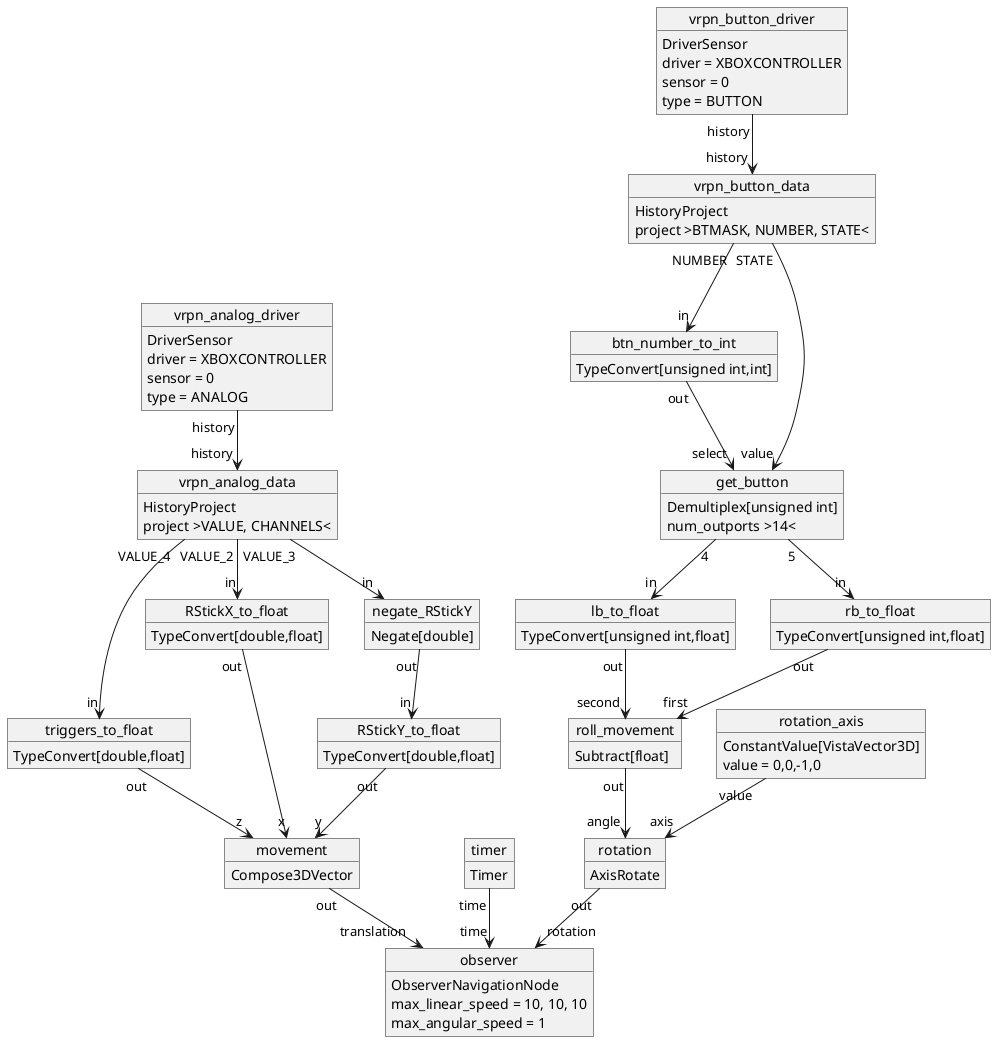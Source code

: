 @startuml
/' Nodes '/
/' Drivers & History Projects '/
object vrpn_analog_driver
vrpn_analog_driver : DriverSensor
vrpn_analog_driver : driver = XBOXCONTROLLER
vrpn_analog_driver : sensor = 0
vrpn_analog_driver : type = ANALOG

object vrpn_analog_data
vrpn_analog_data : HistoryProject
vrpn_analog_data : project >VALUE, CHANNELS<

object vrpn_button_driver
vrpn_button_driver : DriverSensor
vrpn_button_driver : driver = XBOXCONTROLLER
vrpn_button_driver : sensor = 0
vrpn_button_driver : type = BUTTON

object vrpn_button_data
vrpn_button_data : HistoryProject
vrpn_button_data : project >BTMASK, NUMBER, STATE<

object btn_number_to_int
btn_number_to_int : TypeConvert[unsigned int,int]

object get_button
get_button : Demultiplex[unsigned int]
get_button : num_outports >14<

/' observer node '/
object observer
observer : ObserverNavigationNode
observer : max_linear_speed = 10, 10, 10
observer : max_angular_speed = 1

/' timer node for observer '/
object timer
timer : Timer

/' compose movement vector for observer '/
object movement
movement : Compose3DVector

/' compose rotation for observer '/
object rotation
rotation : AxisRotate

/' Triggers for moving forward/zooming '/
object triggers_to_float
triggers_to_float : TypeConvert[double,float]

/' Strafing using the Right Stick '/
object RStickX_to_float
RStickX_to_float : TypeConvert[double,float]

object negate_RStickY
negate_RStickY : Negate[double]

object RStickY_to_float
RStickY_to_float : TypeConvert[double,float]

/' Rolling using the bumpers '/
object roll_movement
roll_movement : Subtract[float]

object lb_to_float
lb_to_float : TypeConvert[unsigned int,float]
object rb_to_float
rb_to_float : TypeConvert[unsigned int,float]

object rotation_axis
rotation_axis : ConstantValue[VistaVector3D]
rotation_axis : value = 0,0,-1,0

/' Edges '/

timer "time" --> "time" observer
movement "out" --> "translation" observer
rotation "out" --> "rotation" observer

vrpn_button_driver "history" --> "history" vrpn_button_data
vrpn_button_data "NUMBER" --> "in" btn_number_to_int
btn_number_to_int "out" --> "select" get_button
vrpn_button_data "STATE" --> "value" get_button

vrpn_analog_driver "history" --> "history" vrpn_analog_data

roll_movement "out" --> "angle" rotation
rotation_axis "value" --> "axis" rotation

vrpn_analog_data "VALUE_4" --> "in" triggers_to_float
triggers_to_float "out" --> "z" movement

vrpn_analog_data "VALUE_2" --> "in" RStickX_to_float
RStickX_to_float "out" --> "x" movement

vrpn_analog_data "VALUE_3" --> "in" negate_RStickY
negate_RStickY "out" --> "in" RStickY_to_float
RStickY_to_float "out" --> "y" movement

get_button "4" --> "in" lb_to_float
get_button "5" --> "in" rb_to_float
lb_to_float "out" --> "second" roll_movement
rb_to_float "out" --> "first" roll_movement
@enduml
